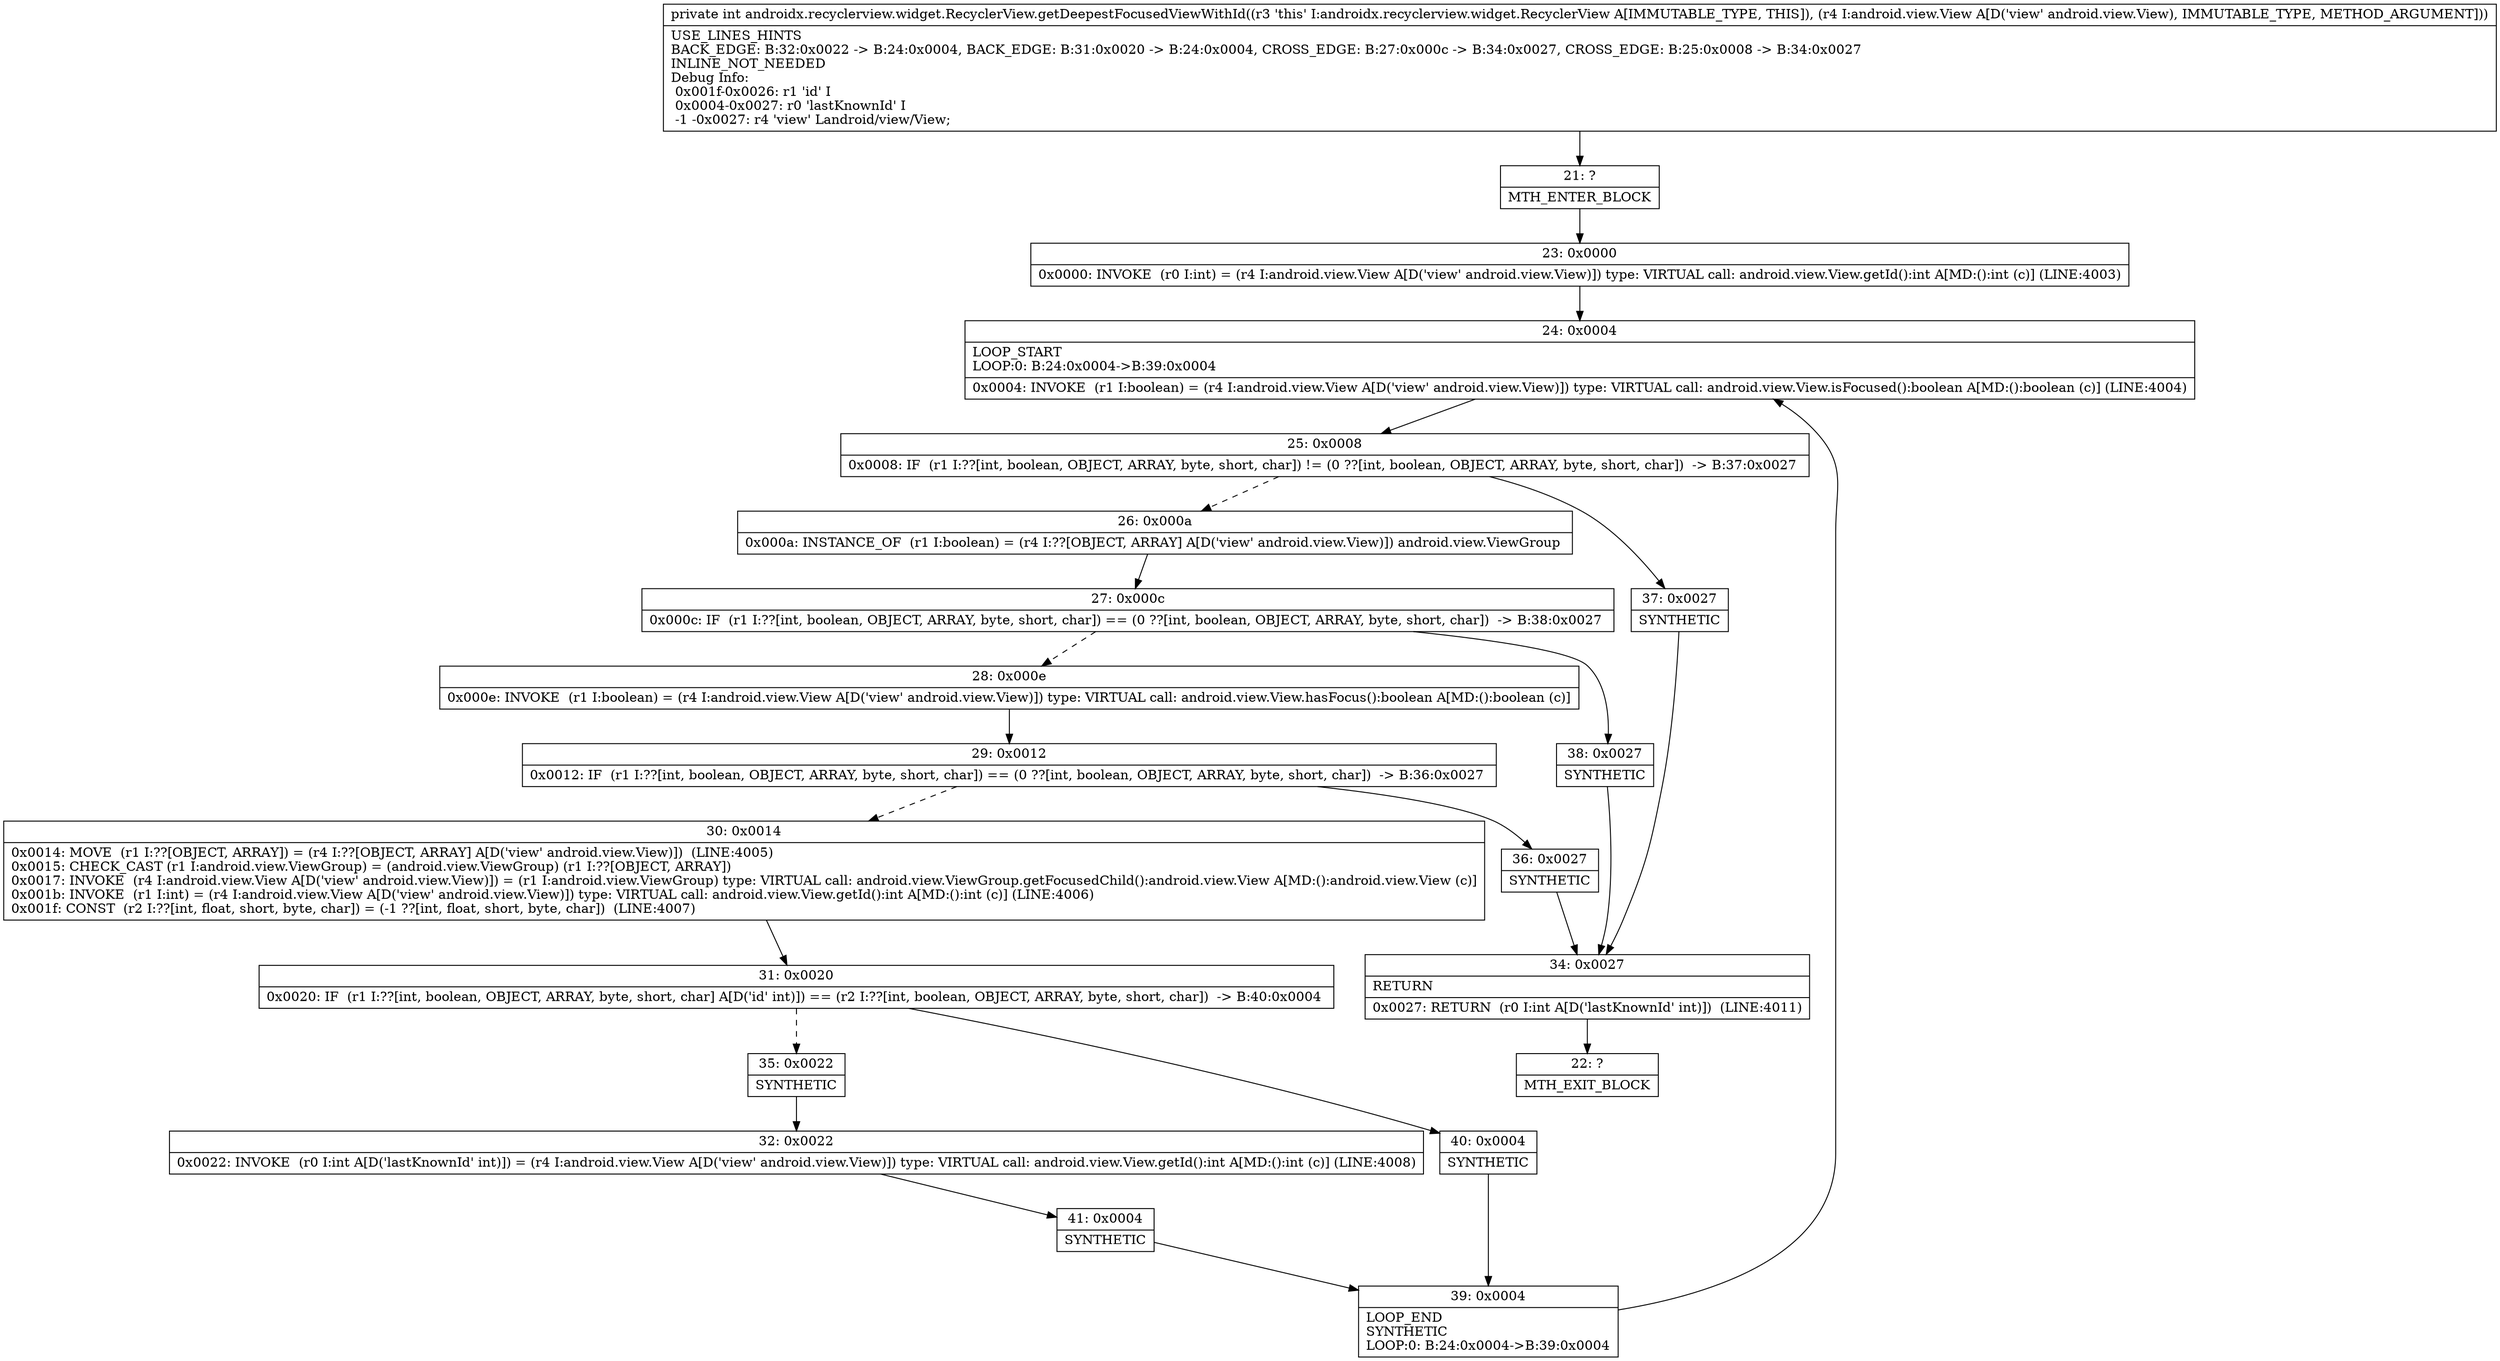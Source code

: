digraph "CFG forandroidx.recyclerview.widget.RecyclerView.getDeepestFocusedViewWithId(Landroid\/view\/View;)I" {
Node_21 [shape=record,label="{21\:\ ?|MTH_ENTER_BLOCK\l}"];
Node_23 [shape=record,label="{23\:\ 0x0000|0x0000: INVOKE  (r0 I:int) = (r4 I:android.view.View A[D('view' android.view.View)]) type: VIRTUAL call: android.view.View.getId():int A[MD:():int (c)] (LINE:4003)\l}"];
Node_24 [shape=record,label="{24\:\ 0x0004|LOOP_START\lLOOP:0: B:24:0x0004\-\>B:39:0x0004\l|0x0004: INVOKE  (r1 I:boolean) = (r4 I:android.view.View A[D('view' android.view.View)]) type: VIRTUAL call: android.view.View.isFocused():boolean A[MD:():boolean (c)] (LINE:4004)\l}"];
Node_25 [shape=record,label="{25\:\ 0x0008|0x0008: IF  (r1 I:??[int, boolean, OBJECT, ARRAY, byte, short, char]) != (0 ??[int, boolean, OBJECT, ARRAY, byte, short, char])  \-\> B:37:0x0027 \l}"];
Node_26 [shape=record,label="{26\:\ 0x000a|0x000a: INSTANCE_OF  (r1 I:boolean) = (r4 I:??[OBJECT, ARRAY] A[D('view' android.view.View)]) android.view.ViewGroup \l}"];
Node_27 [shape=record,label="{27\:\ 0x000c|0x000c: IF  (r1 I:??[int, boolean, OBJECT, ARRAY, byte, short, char]) == (0 ??[int, boolean, OBJECT, ARRAY, byte, short, char])  \-\> B:38:0x0027 \l}"];
Node_28 [shape=record,label="{28\:\ 0x000e|0x000e: INVOKE  (r1 I:boolean) = (r4 I:android.view.View A[D('view' android.view.View)]) type: VIRTUAL call: android.view.View.hasFocus():boolean A[MD:():boolean (c)]\l}"];
Node_29 [shape=record,label="{29\:\ 0x0012|0x0012: IF  (r1 I:??[int, boolean, OBJECT, ARRAY, byte, short, char]) == (0 ??[int, boolean, OBJECT, ARRAY, byte, short, char])  \-\> B:36:0x0027 \l}"];
Node_30 [shape=record,label="{30\:\ 0x0014|0x0014: MOVE  (r1 I:??[OBJECT, ARRAY]) = (r4 I:??[OBJECT, ARRAY] A[D('view' android.view.View)])  (LINE:4005)\l0x0015: CHECK_CAST (r1 I:android.view.ViewGroup) = (android.view.ViewGroup) (r1 I:??[OBJECT, ARRAY]) \l0x0017: INVOKE  (r4 I:android.view.View A[D('view' android.view.View)]) = (r1 I:android.view.ViewGroup) type: VIRTUAL call: android.view.ViewGroup.getFocusedChild():android.view.View A[MD:():android.view.View (c)]\l0x001b: INVOKE  (r1 I:int) = (r4 I:android.view.View A[D('view' android.view.View)]) type: VIRTUAL call: android.view.View.getId():int A[MD:():int (c)] (LINE:4006)\l0x001f: CONST  (r2 I:??[int, float, short, byte, char]) = (\-1 ??[int, float, short, byte, char])  (LINE:4007)\l}"];
Node_31 [shape=record,label="{31\:\ 0x0020|0x0020: IF  (r1 I:??[int, boolean, OBJECT, ARRAY, byte, short, char] A[D('id' int)]) == (r2 I:??[int, boolean, OBJECT, ARRAY, byte, short, char])  \-\> B:40:0x0004 \l}"];
Node_35 [shape=record,label="{35\:\ 0x0022|SYNTHETIC\l}"];
Node_32 [shape=record,label="{32\:\ 0x0022|0x0022: INVOKE  (r0 I:int A[D('lastKnownId' int)]) = (r4 I:android.view.View A[D('view' android.view.View)]) type: VIRTUAL call: android.view.View.getId():int A[MD:():int (c)] (LINE:4008)\l}"];
Node_41 [shape=record,label="{41\:\ 0x0004|SYNTHETIC\l}"];
Node_39 [shape=record,label="{39\:\ 0x0004|LOOP_END\lSYNTHETIC\lLOOP:0: B:24:0x0004\-\>B:39:0x0004\l}"];
Node_40 [shape=record,label="{40\:\ 0x0004|SYNTHETIC\l}"];
Node_36 [shape=record,label="{36\:\ 0x0027|SYNTHETIC\l}"];
Node_34 [shape=record,label="{34\:\ 0x0027|RETURN\l|0x0027: RETURN  (r0 I:int A[D('lastKnownId' int)])  (LINE:4011)\l}"];
Node_22 [shape=record,label="{22\:\ ?|MTH_EXIT_BLOCK\l}"];
Node_38 [shape=record,label="{38\:\ 0x0027|SYNTHETIC\l}"];
Node_37 [shape=record,label="{37\:\ 0x0027|SYNTHETIC\l}"];
MethodNode[shape=record,label="{private int androidx.recyclerview.widget.RecyclerView.getDeepestFocusedViewWithId((r3 'this' I:androidx.recyclerview.widget.RecyclerView A[IMMUTABLE_TYPE, THIS]), (r4 I:android.view.View A[D('view' android.view.View), IMMUTABLE_TYPE, METHOD_ARGUMENT]))  | USE_LINES_HINTS\lBACK_EDGE: B:32:0x0022 \-\> B:24:0x0004, BACK_EDGE: B:31:0x0020 \-\> B:24:0x0004, CROSS_EDGE: B:27:0x000c \-\> B:34:0x0027, CROSS_EDGE: B:25:0x0008 \-\> B:34:0x0027\lINLINE_NOT_NEEDED\lDebug Info:\l  0x001f\-0x0026: r1 'id' I\l  0x0004\-0x0027: r0 'lastKnownId' I\l  \-1 \-0x0027: r4 'view' Landroid\/view\/View;\l}"];
MethodNode -> Node_21;Node_21 -> Node_23;
Node_23 -> Node_24;
Node_24 -> Node_25;
Node_25 -> Node_26[style=dashed];
Node_25 -> Node_37;
Node_26 -> Node_27;
Node_27 -> Node_28[style=dashed];
Node_27 -> Node_38;
Node_28 -> Node_29;
Node_29 -> Node_30[style=dashed];
Node_29 -> Node_36;
Node_30 -> Node_31;
Node_31 -> Node_35[style=dashed];
Node_31 -> Node_40;
Node_35 -> Node_32;
Node_32 -> Node_41;
Node_41 -> Node_39;
Node_39 -> Node_24;
Node_40 -> Node_39;
Node_36 -> Node_34;
Node_34 -> Node_22;
Node_38 -> Node_34;
Node_37 -> Node_34;
}

